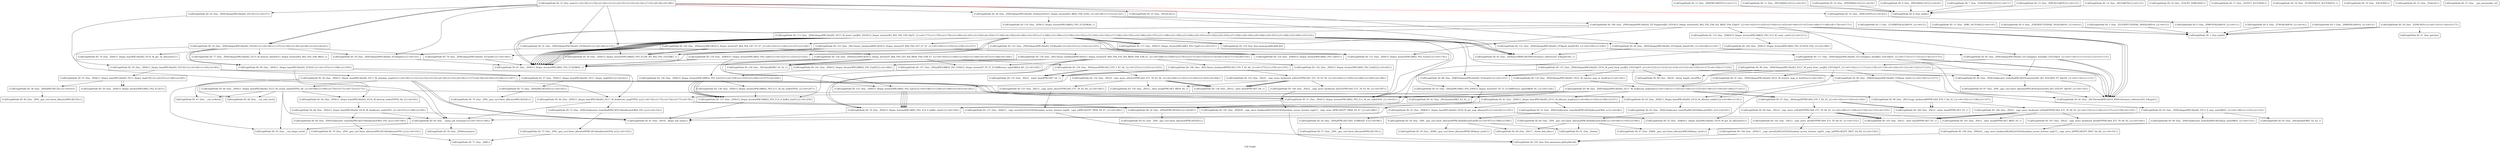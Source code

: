 digraph "Call Graph" {
	label="Call Graph";

	Node0x5586c155c210 [shape=record,shape=box,label="{CallGraphNode ID: 146 \{fun: _ZNSt15_Deque_iteratorIPK1ARS2_PS2_EC2ES4_PS4_\}|{<s0>289}}"];
	Node0x5586c155c210:s0 -> Node0x5586c15570e0[color=black];
	Node0x5586c155c120 [shape=record,shape=box,label="{CallGraphNode ID: 145 \{fun: _ZNSt20__copy_move_backwardILb1ELb1ESt26random_access_iterator_tagE13__copy_move_bIPK1AEEPT_PKS6_S9_S7_\}|{<s0>288}}"];
	Node0x5586c155c120:s0 -> Node0x5586c1558df0[color=black];
	Node0x5586c155c030 [shape=record,shape=box,label="{CallGraphNode ID: 144 \{fun: _ZSt22__copy_move_backward_aILb1EPPK1AS3_ET1_T0_S5_S4_\}|{<s0>287}}"];
	Node0x5586c155c030:s0 -> Node0x5586c155c120[color=black];
	Node0x5586c155bf40 [shape=record,shape=box,label="{CallGraphNode ID: 143 \{fun: _ZSt23__copy_move_backward_a2ILb1EPPK1AS3_ET1_T0_S5_S4_\}|{<s0>282|<s1>283|<s2>284|<s3>285|<s4>286}}"];
	Node0x5586c155bf40:s0 -> Node0x5586c155b8b0[color=black];
	Node0x5586c155bf40:s1 -> Node0x5586c155b8b0[color=black];
	Node0x5586c155bf40:s2 -> Node0x5586c155b8b0[color=black];
	Node0x5586c155bf40:s3 -> Node0x5586c155c030[color=black];
	Node0x5586c155bf40:s4 -> Node0x5586c155b6d0[color=black];
	Node0x5586c155be50 [shape=record,shape=box,label="{CallGraphNode ID: 142 \{fun: _ZNSt15_Deque_iteratorIPK1ARS2_PS2_EmIEl\}|{<s0>281}}"];
	Node0x5586c155be50:s0 -> Node0x5586c155a0b0[color=black];
	Node0x5586c155bd60 [shape=record,shape=box,label="{CallGraphNode ID: 141 \{fun: _ZNSt15_Deque_iteratorIPK1ARKS2_PS3_EmIEl\}|{<s0>280}}"];
	Node0x5586c155bd60:s0 -> Node0x5586c155b370[color=black];
	Node0x5586c155bc70 [shape=record,shape=box,label="{CallGraphNode ID: 140 \{fun: _ZSt13move_backwardIPPK1AS3_ET0_T_S5_S4_\}|{<s0>277|<s1>278|<s2>279}}"];
	Node0x5586c155bc70:s0 -> Node0x5586c155b5e0[color=black];
	Node0x5586c155bc70:s1 -> Node0x5586c155b5e0[color=black];
	Node0x5586c155bc70:s2 -> Node0x5586c155bf40[color=black];
	Node0x5586c155bb80 [shape=record,shape=box,label="{CallGraphNode ID: 139 \{fun: _ZSt13move_backwardIPK1AESt15_Deque_iteratorIT_RS4_PS4_ES3_IS4_RKS4_PS8_ESB_S7_\}|{<s0>268|<s1>269|<s2>270|<s3>271|<s4>272|<s5>273|<s6>274|<s7>275|<s8>276}}"];
	Node0x5586c155bb80:s0 -> Node0x5586c155a290[color=black];
	Node0x5586c155bb80:s1 -> Node0x5586c15570e0[color=black];
	Node0x5586c155bb80:s2 -> Node0x5586c15570e0[color=black];
	Node0x5586c155bb80:s3 -> Node0x5586c15526a0[color=black];
	Node0x5586c155bb80:s4 -> Node0x5586c15526a0[color=black];
	Node0x5586c155bb80:s5 -> Node0x5586c155bc70[color=black];
	Node0x5586c155bb80:s6 -> Node0x5586c155bd60[color=black];
	Node0x5586c155bb80:s7 -> Node0x5586c155be50[color=black];
	Node0x5586c155bb80:s8 -> Node0x5586c1557770[color=black];
	Node0x5586c155ba90 [shape=record,shape=box,label="{CallGraphNode ID: 138 \{fun: _ZNSt15_Deque_iteratorIPK1ARKS2_PS3_E11_M_set_nodeEPPS2_\}|{<s0>267}}"];
	Node0x5586c155ba90:s0 -> Node0x5586c155b400[color=black];
	Node0x5586c155b9a0 [shape=record,shape=box,label="{CallGraphNode ID: 137 \{fun: _ZNSt11__copy_moveILb1ELb1ESt26random_access_iterator_tagE8__copy_mIPK1AEEPT_PKS6_S9_S7_\}|{<s0>266}}"];
	Node0x5586c155b9a0:s0 -> Node0x5586c1558df0[color=black];
	Node0x5586c155b8b0 [shape=record,shape=box,label="{CallGraphNode ID: 136 \{fun: _ZSt12__niter_baseIPPK1AET_S4_\}}"];
	Node0x5586c155b7c0 [shape=record,shape=box,label="{CallGraphNode ID: 135 \{fun: _ZSt13__copy_move_aILb1EPPK1AS3_ET1_T0_S5_S4_\}|{<s0>265}}"];
	Node0x5586c155b7c0:s0 -> Node0x5586c155b9a0[color=black];
	Node0x5586c155b6d0 [shape=record,shape=box,label="{CallGraphNode ID: 134 \{fun: _ZSt12__niter_wrapIPPK1AET_RKS4_S4_\}}"];
	Node0x5586c155b5e0 [shape=record,shape=box,label="{CallGraphNode ID: 133 \{fun: _ZSt12__miter_baseIPPK1AET_S4_\}}"];
	Node0x5586c155b4f0 [shape=record,shape=box,label="{CallGraphNode ID: 132 \{fun: _ZSt14__copy_move_a2ILb1EPPK1AS3_ET1_T0_S5_S4_\}|{<s0>260|<s1>261|<s2>262|<s3>263|<s4>264}}"];
	Node0x5586c155b4f0:s0 -> Node0x5586c155b8b0[color=black];
	Node0x5586c155b4f0:s1 -> Node0x5586c155b8b0[color=black];
	Node0x5586c155b4f0:s2 -> Node0x5586c155b8b0[color=black];
	Node0x5586c155b4f0:s3 -> Node0x5586c155b7c0[color=black];
	Node0x5586c155b4f0:s4 -> Node0x5586c155b6d0[color=black];
	Node0x5586c155b400 [shape=record,shape=box,label="{CallGraphNode ID: 131 \{fun: _ZNSt15_Deque_iteratorIPK1ARKS2_PS3_E14_S_buffer_sizeEv\}|{<s0>259}}"];
	Node0x5586c155b400:s0 -> Node0x5586c15551f0[color=black];
	Node0x5586c155b370 [shape=record,shape=box,label="{CallGraphNode ID: 130 \{fun: _ZNSt15_Deque_iteratorIPK1ARKS2_PS3_EpLEl\}|{<s0>254|<s1>255|<s2>256|<s3>257|<s4>258}}"];
	Node0x5586c155b370:s0 -> Node0x5586c155b400[color=black];
	Node0x5586c155b370:s1 -> Node0x5586c155b400[color=black];
	Node0x5586c155b370:s2 -> Node0x5586c155b400[color=black];
	Node0x5586c155b370:s3 -> Node0x5586c155ba90[color=black];
	Node0x5586c155b370:s4 -> Node0x5586c155b400[color=black];
	Node0x5586c1552530 [shape=record,shape=box,label="{CallGraphNode ID: 129 \{fun: _ZSt4moveIPPK1AS3_ET0_T_S5_S4_\}|{<s0>251|<s1>252|<s2>253}}"];
	Node0x5586c1552530:s0 -> Node0x5586c155b5e0[color=black];
	Node0x5586c1552530:s1 -> Node0x5586c155b5e0[color=black];
	Node0x5586c1552530:s2 -> Node0x5586c155b4f0[color=black];
	Node0x5586c15526a0 [shape=record,shape=box,label="{CallGraphNode ID: 128 \{fun: _ZSt3minIlERKT_S2_S2_\}}"];
	Node0x5586c155a290 [shape=record,shape=box,label="{CallGraphNode ID: 127 \{fun: _ZStmiIPK1ARKS2_PS3_ENSt15_Deque_iteratorIT_T0_T1_E15difference_typeERKSA_SD_\}|{<s0>250}}"];
	Node0x5586c155a290:s0 -> Node0x5586c155b400[color=black];
	Node0x5586c15561e0 [shape=record,shape=box,label="{CallGraphNode ID: 58 \{fun: _ZN9__gnu_cxx13new_allocatorIPPK1AE8allocateEmPKv\}|{<s0>87|<s1>88|<s2>89}}"];
	Node0x5586c15561e0:s0 -> Node0x5586c15562d0[color=black];
	Node0x5586c15561e0:s1 -> Node0x5586c15563c0[color=black];
	Node0x5586c15561e0:s2 -> Node0x5586c15564b0[color=black];
	Node0x5586c15560f0 [shape=record,shape=box,label="{CallGraphNode ID: 57 \{fun: _ZN9__gnu_cxx13new_allocatorIPPK1AEC2Ev\}}"];
	Node0x5586c1556000 [shape=record,shape=box,label="{CallGraphNode ID: 56 \{fun: _ZNSaIPPK1AEC2IS1_EERKSaIT_E\}|{<s0>86}}"];
	Node0x5586c1556000:s0 -> Node0x5586c15560f0[color=black];
	Node0x5586c1555f10 [shape=record,shape=box,label="{CallGraphNode ID: 55 \{fun: _ZNKSt11_Deque_baseIPK1ASaIS2_EE19_M_get_Tp_allocatorEv\}}"];
	Node0x5586c1555e20 [shape=record,shape=box,label="{CallGraphNode ID: 54 \{fun: _ZNSaIPPK1AED2Ev\}|{<s0>85}}"];
	Node0x5586c1555e20:s0 -> Node0x5586c15565a0[color=black];
	Node0x5586c1555d30 [shape=record,shape=box,label="{CallGraphNode ID: 53 \{fun: _ZNSt16allocator_traitsISaIPPK1AEE8allocateERS4_m\}|{<s0>84}}"];
	Node0x5586c1555d30:s0 -> Node0x5586c15561e0[color=black];
	Node0x5586c1555c40 [shape=record,shape=box,label="{CallGraphNode ID: 52 \{fun: _ZNKSt11_Deque_baseIPK1ASaIS2_EE20_M_get_map_allocatorEv\}|{<s0>82|<s1>83}}"];
	Node0x5586c1555c40:s0 -> Node0x5586c1555f10[color=black];
	Node0x5586c1555c40:s1 -> Node0x5586c1556000[color=black];
	Node0x5586c1555b50 [shape=record,shape=box,label="{CallGraphNode ID: 51 \{fun: _ZNSt15_Deque_iteratorIPK1ARS2_PS2_E11_M_set_nodeEPS4_\}|{<s0>81}}"];
	Node0x5586c1555b50:s0 -> Node0x5586c15570e0[color=black];
	Node0x5586c1555a60 [shape=record,shape=Mrecord,label="{CallGraphNode ID: 50 \{fun: _ZSt9terminatev\}}"];
	Node0x5586c1555970 [shape=record,shape=box,label="{CallGraphNode ID: 49 \{fun: __clang_call_terminate\}|{<s0>79|<s1>80}}"];
	Node0x5586c1555970:s0 -> Node0x5586c15555b0[color=black];
	Node0x5586c1555970:s1 -> Node0x5586c1555a60[color=black];
	Node0x5586c1555880 [shape=record,shape=Mrecord,label="{CallGraphNode ID: 48 \{fun: __cxa_end_catch\}}"];
	Node0x5586c1555790 [shape=record,shape=Mrecord,label="{CallGraphNode ID: 47 \{fun: __cxa_rethrow\}}"];
	Node0x5586c15556a0 [shape=record,shape=box,label="{CallGraphNode ID: 46 \{fun: _ZNSt11_Deque_baseIPK1ASaIS2_EE17_M_deallocate_mapEPPS2_m\}|{<s0>74|<s1>75|<s2>76|<s3>77|<s4>78}}"];
	Node0x5586c15556a0:s0 -> Node0x5586c1555c40[color=black];
	Node0x5586c15556a0:s1 -> Node0x5586c1556f00[color=black];
	Node0x5586c15556a0:s2 -> Node0x5586c1555e20[color=black];
	Node0x5586c15556a0:s3 -> Node0x5586c1555e20[color=black];
	Node0x5586c15556a0:s4 -> Node0x5586c1555970[color=black];
	Node0x5586c15555b0 [shape=record,shape=Mrecord,label="{CallGraphNode ID: 45 \{fun: __cxa_begin_catch\}}"];
	Node0x5586c15554c0 [shape=record,shape=box,label="{CallGraphNode ID: 44 \{fun: _ZNSt11_Deque_baseIPK1ASaIS2_EE15_M_create_nodesEPPS2_S6_\}|{<s0>68|<s1>69|<s2>70|<s3>71|<s4>72|<s5>73}}"];
	Node0x5586c15554c0:s0 -> Node0x5586c1556690[color=black];
	Node0x5586c15554c0:s1 -> Node0x5586c15555b0[color=black];
	Node0x5586c15554c0:s2 -> Node0x5586c1556780[color=black];
	Node0x5586c15554c0:s3 -> Node0x5586c1555790[color=black];
	Node0x5586c15554c0:s4 -> Node0x5586c1555880[color=black];
	Node0x5586c15554c0:s5 -> Node0x5586c1555970[color=black];
	Node0x5586c15553d0 [shape=record,shape=box,label="{CallGraphNode ID: 43 \{fun: _ZNSt11_Deque_baseIPK1ASaIS2_EE15_M_allocate_mapEm\}|{<s0>64|<s1>65|<s2>66|<s3>67}}"];
	Node0x5586c15553d0:s0 -> Node0x5586c1555c40[color=black];
	Node0x5586c15553d0:s1 -> Node0x5586c1555d30[color=black];
	Node0x5586c15553d0:s2 -> Node0x5586c1555e20[color=black];
	Node0x5586c15553d0:s3 -> Node0x5586c1555e20[color=black];
	Node0x5586c15552e0 [shape=record,shape=box,label="{CallGraphNode ID: 42 \{fun: _ZSt3maxImERKT_S2_S2_\}}"];
	Node0x5586c15551f0 [shape=record,shape=box,label="{CallGraphNode ID: 41 \{fun: _ZSt16__deque_buf_sizem\}}"];
	Node0x5586c1555100 [shape=record,shape=box,label="{CallGraphNode ID: 40 \{fun: _ZN9__gnu_cxx13new_allocatorIPK1AEC2Ev\}}"];
	Node0x5586c1555010 [shape=record,shape=box,label="{CallGraphNode ID: 39 \{fun: _ZNSt15_Deque_iteratorIPK1ARS2_PS2_EC2Ev\}}"];
	Node0x5586c1554f20 [shape=record,shape=box,label="{CallGraphNode ID: 38 \{fun: _ZNSaIPK1AEC2Ev\}|{<s0>63}}"];
	Node0x5586c1554f20:s0 -> Node0x5586c1555100[color=black];
	Node0x5586c1554e30 [shape=record,shape=box,label="{CallGraphNode ID: 37 \{fun: _ZNSt11_Deque_baseIPK1ASaIS2_EE11_Deque_implD2Ev\}|{<s0>62}}"];
	Node0x5586c1554e30:s0 -> Node0x5586c15571d0[color=black];
	Node0x5586c1554d40 [shape=record,shape=box,label="{CallGraphNode ID: 36 \{fun: _ZNSt11_Deque_baseIPK1ASaIS2_EE17_M_initialize_mapEm\}|{<s0>50|<s1>51|<s2>52|<s3>53|<s4>54|<s5>55|<s6>56|<s7>57|<s8>58|<s9>59|<s10>60|<s11>61}}"];
	Node0x5586c1554d40:s0 -> Node0x5586c15551f0[color=black];
	Node0x5586c1554d40:s1 -> Node0x5586c15552e0[color=black];
	Node0x5586c1554d40:s2 -> Node0x5586c15553d0[color=black];
	Node0x5586c1554d40:s3 -> Node0x5586c15554c0[color=black];
	Node0x5586c1554d40:s4 -> Node0x5586c15555b0[color=black];
	Node0x5586c1554d40:s5 -> Node0x5586c15556a0[color=black];
	Node0x5586c1554d40:s6 -> Node0x5586c1555790[color=black];
	Node0x5586c1554d40:s7 -> Node0x5586c1555880[color=black];
	Node0x5586c1554d40:s8 -> Node0x5586c1555b50[color=black];
	Node0x5586c1554d40:s9 -> Node0x5586c1555b50[color=black];
	Node0x5586c1554d40:s10 -> Node0x5586c15551f0[color=black];
	Node0x5586c1554d40:s11 -> Node0x5586c1555970[color=black];
	Node0x5586c1554c50 [shape=record,shape=box,label="{CallGraphNode ID: 35 \{fun: _ZNSt11_Deque_baseIPK1ASaIS2_EE11_Deque_implC2Ev\}|{<s0>47|<s1>48|<s2>49}}"];
	Node0x5586c1554c50:s0 -> Node0x5586c1554f20[color=black];
	Node0x5586c1554c50:s1 -> Node0x5586c1555010[color=black];
	Node0x5586c1554c50:s2 -> Node0x5586c1555010[color=black];
	Node0x5586c1554b60 [shape=record,shape=box,label="{CallGraphNode ID: 34 \{fun: _ZNSt11_Deque_baseIPK1ASaIS2_EEC2Ev\}|{<s0>44|<s1>45|<s2>46}}"];
	Node0x5586c1554b60:s0 -> Node0x5586c1554c50[color=black];
	Node0x5586c1554b60:s1 -> Node0x5586c1554d40[color=black];
	Node0x5586c1554b60:s2 -> Node0x5586c1554e30[color=black];
	Node0x5586c1554a70 [shape=record,shape=box,label="{CallGraphNode ID: 33 \{fun: _ZNK1A1fEPi\}|{<s0>43}}"];
	Node0x5586c1554a70:s0 -> Node0x5586c142b290[color=black];
	Node0x5586c1554980 [shape=record,shape=box,label="{CallGraphNode ID: 32 \{fun: _ZNSt5dequeIPK1ASaIS2_EED2Ev\}|{<s0>36|<s1>37|<s2>38|<s3>39|<s4>40|<s5>41|<s6>42}}"];
	Node0x5586c1554980:s0 -> Node0x5586c15546b0[color=black];
	Node0x5586c1554980:s1 -> Node0x5586c15574a0[color=black];
	Node0x5586c1554980:s2 -> Node0x5586c1557590[color=black];
	Node0x5586c1554980:s3 -> Node0x5586c15573b0[color=black];
	Node0x5586c1554980:s4 -> Node0x5586c1557680[color=black];
	Node0x5586c1554980:s5 -> Node0x5586c1557680[color=black];
	Node0x5586c1554980:s6 -> Node0x5586c1555970[color=black];
	Node0x5586c1554890 [shape=record,shape=box,label="{CallGraphNode ID: 31 \{fun: _ZNSt5dequeIPK1ASaIS2_EE5frontEv\}|{<s0>34|<s1>35}}"];
	Node0x5586c1554890:s0 -> Node0x5586c15546b0[color=black];
	Node0x5586c1554890:s1 -> Node0x5586c1559fc0[color=black];
	Node0x5586c15547a0 [shape=record,shape=box,label="{CallGraphNode ID: 30 \{fun: _ZNSt15_Deque_iteratorIPK1ARKS2_PS3_EC2IS_IS2_RS2_PS2_EvEERKT_\}}"];
	Node0x5586c15546b0 [shape=record,shape=box,label="{CallGraphNode ID: 29 \{fun: _ZNSt5dequeIPK1ASaIS2_EE5beginEv\}|{<s0>33}}"];
	Node0x5586c15546b0:s0 -> Node0x5586c1557770[color=black];
	Node0x5586c15536c0 [shape=record,shape=box,label="{CallGraphNode ID: 12 \{fun: _Z9NFRLEAKFPi\}|{<s0>11}}"];
	Node0x5586c15536c0:s0 -> Node0x5586c1553300[color=black];
	Node0x5586c15535d0 [shape=record,shape=box,label="{CallGraphNode ID: 11 \{fun: _Z9CLKMALLOCi\}|{<s0>10}}"];
	Node0x5586c15535d0:s0 -> Node0x5586c1553300[color=black];
	Node0x5586c15534e0 [shape=record,shape=box,label="{CallGraphNode ID: 10 \{fun: _Z9NFRMALLOCi\}|{<s0>9}}"];
	Node0x5586c15534e0:s0 -> Node0x5586c1553300[color=black];
	Node0x5586c15533f0 [shape=record,shape=box,label="{CallGraphNode ID: 9 \{fun: _Z9PLKMALLOCi\}|{<s0>8}}"];
	Node0x5586c15533f0:s0 -> Node0x5586c1553300[color=black];
	Node0x5586c1553300 [shape=record,shape=Mrecord,label="{CallGraphNode ID: 8 \{fun: malloc\}}"];
	Node0x5586c1553210 [shape=record,shape=box,label="{CallGraphNode ID: 7 \{fun: _Z10SAFEMALLOCi\}|{<s0>7}}"];
	Node0x5586c1553210:s0 -> Node0x5586c1553300[color=black];
	Node0x5586c1553120 [shape=record,shape=box,label="{CallGraphNode ID: 6 \{fun: _Z20EXPECTEDFAIL_NOALIASPvS_\}|{<s0>6}}"];
	Node0x5586c1553120:s0 -> Node0x5586c121a3a0[color=black];
	Node0x5586c1553030 [shape=record,shape=box,label="{CallGraphNode ID: 5 \{fun: _Z21EXPECTEDFAIL_MAYALIASPvS_\}|{<s0>5}}"];
	Node0x5586c1553030:s0 -> Node0x5586c121a3a0[color=black];
	Node0x5586c1552f40 [shape=record,shape=box,label="{CallGraphNode ID: 4 \{fun: _Z7NOALIASPvS_\}|{<s0>4}}"];
	Node0x5586c1552f40:s0 -> Node0x5586c121a3a0[color=black];
	Node0x5586c142b360 [shape=record,shape=box,label="{CallGraphNode ID: 3 \{fun: _Z8MAYALIASPvS_\}|{<s0>3}}"];
	Node0x5586c142b360:s0 -> Node0x5586c121a3a0[color=black];
	Node0x5586c142dce0 [shape=record,shape=box,label="{CallGraphNode ID: 2 \{fun: _Z12PARTIALALIASPvS_\}|{<s0>2}}"];
	Node0x5586c142dce0:s0 -> Node0x5586c121a3a0[color=black];
	Node0x5586c121a3a0 [shape=record,shape=Mrecord,label="{CallGraphNode ID: 1 \{fun: printf\}}"];
	Node0x5586c142b290 [shape=record,shape=box,label="{CallGraphNode ID: 0 \{fun: _Z9MUSTALIASPvS_\}|{<s0>1}}"];
	Node0x5586c142b290:s0 -> Node0x5586c121a3a0[color=black];
	Node0x5586c15537b0 [shape=record,shape=box,label="{CallGraphNode ID: 13 \{fun: _Z9PLKLEAKFPi\}|{<s0>12}}"];
	Node0x5586c15537b0:s0 -> Node0x5586c1553300[color=black];
	Node0x5586c15538a0 [shape=record,shape=box,label="{CallGraphNode ID: 14 \{fun: _Z6LEAKFNi\}|{<s0>13}}"];
	Node0x5586c15538a0:s0 -> Node0x5586c1553300[color=black];
	Node0x5586c1553990 [shape=record,shape=box,label="{CallGraphNode ID: 15 \{fun: _Z9RC_ACCESSii\}|{<s0>14}}"];
	Node0x5586c1553990:s0 -> Node0x5586c121a3a0[color=black];
	Node0x5586c1553a80 [shape=record,shape=box,label="{CallGraphNode ID: 16 \{fun: _Z10CXT_THREADiPc\}}"];
	Node0x5586c1553b70 [shape=record,shape=box,label="{CallGraphNode ID: 17 \{fun: _Z10TCT_ACCESSiPc\}}"];
	Node0x5586c1553c60 [shape=record,shape=box,label="{CallGraphNode ID: 18 \{fun: _Z15INTERLEV_ACCESSiPcS_\}}"];
	Node0x5586c1553d50 [shape=record,shape=box,label="{CallGraphNode ID: 19 \{fun: _Z4LOCKPc\}}"];
	Node0x5586c1553e40 [shape=record,shape=box,label="{CallGraphNode ID: 20 \{fun: _Z5PAUSEPc\}|{<s0>15|<s1>16|<s2>17}}"];
	Node0x5586c1553e40:s0 -> Node0x5586c121a3a0[color=black];
	Node0x5586c1553e40:s1 -> Node0x5586c121a3a0[color=black];
	Node0x5586c1553e40:s2 -> Node0x5586c1553f30[color=black];
	Node0x5586c1553f30 [shape=record,shape=Mrecord,label="{CallGraphNode ID: 21 \{fun: getchar\}}"];
	Node0x5586c1554020 [shape=record,shape=box,label="{CallGraphNode ID: 22 \{fun: _Z5derefv\}}"];
	Node0x5586c1554110 [shape=record,shape=box,label="{CallGraphNode ID: 23 \{fun: main\}|{<s0>18|<s1>19|<s2>20|<s3>21|<s4>22|<s5>23|<s6>24|<s7>25|<s8>26|<s9>290}}"];
	Node0x5586c1554110:s0 -> Node0x5586c1554200[color=black];
	Node0x5586c1554110:s1 -> Node0x5586c15542f0[color=black];
	Node0x5586c1554110:s2 -> Node0x5586c15543e0[color=black];
	Node0x5586c1554110:s3 -> Node0x5586c15546b0[color=black];
	Node0x5586c1554110:s4 -> Node0x5586c15547a0[color=black];
	Node0x5586c1554110:s5 -> Node0x5586c15545c0[color=black];
	Node0x5586c1554110:s6 -> Node0x5586c1554890[color=black];
	Node0x5586c1554110:s7 -> Node0x5586c1554980[color=black];
	Node0x5586c1554110:s8 -> Node0x5586c1554980[color=black];
	Node0x5586c1554110:s9 -> Node0x5586c1554a70[color=red];
	Node0x5586c1554200 [shape=record,shape=box,label="{CallGraphNode ID: 24 \{fun: _ZNSt5dequeIPK1ASaIS2_EEC2Ev\}|{<s0>27}}"];
	Node0x5586c1554200:s0 -> Node0x5586c1554b60[color=black];
	Node0x5586c15542f0 [shape=record,shape=box,label="{CallGraphNode ID: 25 \{fun: _ZN1AC2Ev\}}"];
	Node0x5586c15543e0 [shape=record,shape=box,label="{CallGraphNode ID: 26 \{fun: _ZNSt5dequeIPK1ASaIS2_EE10push_frontEOS2_\}|{<s0>28|<s1>29}}"];
	Node0x5586c15543e0:s0 -> Node0x5586c1557950[color=black];
	Node0x5586c15543e0:s1 -> Node0x5586c1557860[color=black];
	Node0x5586c15544d0 [shape=record,shape=Mrecord,label="{CallGraphNode ID: 27 \{fun: __gxx_personality_v0\}}"];
	Node0x5586c15545c0 [shape=record,shape=box,label="{CallGraphNode ID: 28 \{fun: _ZNSt5dequeIPK1ASaIS2_EE6insertESt15_Deque_iteratorIS2_RKS2_PS6_EOS2_\}|{<s0>30|<s1>31|<s2>32}}"];
	Node0x5586c15545c0:s0 -> Node0x5586c15592a0[color=black];
	Node0x5586c15545c0:s1 -> Node0x5586c1557950[color=black];
	Node0x5586c15545c0:s2 -> Node0x5586c15591b0[color=black];
	Node0x5586c15562d0 [shape=record,shape=box,label="{CallGraphNode ID: 59 \{fun: _ZNK9__gnu_cxx13new_allocatorIPPK1AE8max_sizeEv\}}"];
	Node0x5586c15563c0 [shape=record,shape=Mrecord,label="{CallGraphNode ID: 60 \{fun: _ZSt17__throw_bad_allocv\}}"];
	Node0x5586c15564b0 [shape=record,shape=Mrecord,label="{CallGraphNode ID: 61 \{fun: _Znwm\}}"];
	Node0x5586c15565a0 [shape=record,shape=box,label="{CallGraphNode ID: 62 \{fun: _ZN9__gnu_cxx13new_allocatorIPPK1AED2Ev\}}"];
	Node0x5586c1556690 [shape=record,shape=box,label="{CallGraphNode ID: 63 \{fun: _ZNSt11_Deque_baseIPK1ASaIS2_EE16_M_allocate_nodeEv\}|{<s0>90|<s1>91}}"];
	Node0x5586c1556690:s0 -> Node0x5586c15551f0[color=black];
	Node0x5586c1556690:s1 -> Node0x5586c1556870[color=black];
	Node0x5586c1556780 [shape=record,shape=box,label="{CallGraphNode ID: 64 \{fun: _ZNSt11_Deque_baseIPK1ASaIS2_EE16_M_destroy_nodesEPPS2_S6_\}|{<s0>92}}"];
	Node0x5586c1556780:s0 -> Node0x5586c1556b40[color=black];
	Node0x5586c1556870 [shape=record,shape=box,label="{CallGraphNode ID: 65 \{fun: _ZNSt16allocator_traitsISaIPK1AEE8allocateERS3_m\}|{<s0>93}}"];
	Node0x5586c1556870:s0 -> Node0x5586c1556960[color=black];
	Node0x5586c1556960 [shape=record,shape=box,label="{CallGraphNode ID: 66 \{fun: _ZN9__gnu_cxx13new_allocatorIPK1AE8allocateEmPKv\}|{<s0>94|<s1>95|<s2>96}}"];
	Node0x5586c1556960:s0 -> Node0x5586c1556a50[color=black];
	Node0x5586c1556960:s1 -> Node0x5586c15563c0[color=black];
	Node0x5586c1556960:s2 -> Node0x5586c15564b0[color=black];
	Node0x5586c1556a50 [shape=record,shape=box,label="{CallGraphNode ID: 67 \{fun: _ZNK9__gnu_cxx13new_allocatorIPK1AE8max_sizeEv\}}"];
	Node0x5586c1556b40 [shape=record,shape=box,label="{CallGraphNode ID: 68 \{fun: _ZNSt11_Deque_baseIPK1ASaIS2_EE18_M_deallocate_nodeEPS2_\}|{<s0>97|<s1>98|<s2>99}}"];
	Node0x5586c1556b40:s0 -> Node0x5586c15551f0[color=black];
	Node0x5586c1556b40:s1 -> Node0x5586c1556c30[color=black];
	Node0x5586c1556b40:s2 -> Node0x5586c1555970[color=black];
	Node0x5586c1556c30 [shape=record,shape=box,label="{CallGraphNode ID: 69 \{fun: _ZNSt16allocator_traitsISaIPK1AEE10deallocateERS3_PS2_m\}|{<s0>100}}"];
	Node0x5586c1556c30:s0 -> Node0x5586c1556d20[color=black];
	Node0x5586c1556d20 [shape=record,shape=box,label="{CallGraphNode ID: 70 \{fun: _ZN9__gnu_cxx13new_allocatorIPK1AE10deallocateEPS3_m\}|{<s0>101}}"];
	Node0x5586c1556d20:s0 -> Node0x5586c1556e10[color=black];
	Node0x5586c1556e10 [shape=record,shape=Mrecord,label="{CallGraphNode ID: 71 \{fun: _ZdlPv\}}"];
	Node0x5586c1556f00 [shape=record,shape=box,label="{CallGraphNode ID: 72 \{fun: _ZNSt16allocator_traitsISaIPPK1AEE10deallocateERS4_PS3_m\}|{<s0>102}}"];
	Node0x5586c1556f00:s0 -> Node0x5586c1556ff0[color=black];
	Node0x5586c1556ff0 [shape=record,shape=box,label="{CallGraphNode ID: 73 \{fun: _ZN9__gnu_cxx13new_allocatorIPPK1AE10deallocateEPS4_m\}|{<s0>103}}"];
	Node0x5586c1556ff0:s0 -> Node0x5586c1556e10[color=black];
	Node0x5586c15570e0 [shape=record,shape=box,label="{CallGraphNode ID: 74 \{fun: _ZNSt15_Deque_iteratorIPK1ARS2_PS2_E14_S_buffer_sizeEv\}|{<s0>104}}"];
	Node0x5586c15570e0:s0 -> Node0x5586c15551f0[color=black];
	Node0x5586c15571d0 [shape=record,shape=box,label="{CallGraphNode ID: 75 \{fun: _ZNSaIPK1AED2Ev\}|{<s0>105}}"];
	Node0x5586c15571d0:s0 -> Node0x5586c15572c0[color=black];
	Node0x5586c15572c0 [shape=record,shape=box,label="{CallGraphNode ID: 76 \{fun: _ZN9__gnu_cxx13new_allocatorIPK1AED2Ev\}}"];
	Node0x5586c15573b0 [shape=record,shape=box,label="{CallGraphNode ID: 77 \{fun: _ZNSt5dequeIPK1ASaIS2_EE15_M_destroy_dataESt15_Deque_iteratorIS2_RS2_PS2_ES8_RKS3_\}}"];
	Node0x5586c15574a0 [shape=record,shape=box,label="{CallGraphNode ID: 78 \{fun: _ZNSt5dequeIPK1ASaIS2_EE3endEv\}|{<s0>106}}"];
	Node0x5586c15574a0:s0 -> Node0x5586c1557770[color=black];
	Node0x5586c1557590 [shape=record,shape=box,label="{CallGraphNode ID: 79 \{fun: _ZNSt11_Deque_baseIPK1ASaIS2_EE19_M_get_Tp_allocatorEv\}}"];
	Node0x5586c1557680 [shape=record,shape=box,label="{CallGraphNode ID: 80 \{fun: _ZNSt11_Deque_baseIPK1ASaIS2_EED2Ev\}|{<s0>107|<s1>108|<s2>109}}"];
	Node0x5586c1557680:s0 -> Node0x5586c1556780[color=black];
	Node0x5586c1557680:s1 -> Node0x5586c15556a0[color=black];
	Node0x5586c1557680:s2 -> Node0x5586c1554e30[color=black];
	Node0x5586c1557770 [shape=record,shape=box,label="{CallGraphNode ID: 81 \{fun: _ZNSt15_Deque_iteratorIPK1ARS2_PS2_EC2ERKS5_\}}"];
	Node0x5586c1557860 [shape=record,shape=box,label="{CallGraphNode ID: 82 \{fun: _ZNSt5dequeIPK1ASaIS2_EE13emplace_frontIJS2_EEEvDpOT_\}|{<s0>110|<s1>111|<s2>112|<s3>113}}"];
	Node0x5586c1557860:s0 -> Node0x5586c1557b30[color=black];
	Node0x5586c1557860:s1 -> Node0x5586c1557a40[color=black];
	Node0x5586c1557860:s2 -> Node0x5586c1557b30[color=black];
	Node0x5586c1557860:s3 -> Node0x5586c1557c20[color=black];
	Node0x5586c1557950 [shape=record,shape=box,label="{CallGraphNode ID: 83 \{fun: _ZSt4moveIRPK1AEONSt16remove_referenceIT_E4typeEOS5_\}}"];
	Node0x5586c1557a40 [shape=record,shape=box,label="{CallGraphNode ID: 84 \{fun: _ZNSt16allocator_traitsISaIPK1AEE9constructIS2_JS2_EEEvRS3_PT_DpOT0_\}|{<s0>114|<s1>115}}"];
	Node0x5586c1557a40:s0 -> Node0x5586c1557b30[color=black];
	Node0x5586c1557a40:s1 -> Node0x5586c1557d10[color=black];
	Node0x5586c1557b30 [shape=record,shape=box,label="{CallGraphNode ID: 85 \{fun: _ZSt7forwardIPK1AEOT_RNSt16remove_referenceIS3_E4typeE\}}"];
	Node0x5586c1557c20 [shape=record,shape=box,label="{CallGraphNode ID: 86 \{fun: _ZNSt5dequeIPK1ASaIS2_EE17_M_push_front_auxIJS2_EEEvDpOT_\}|{<s0>116|<s1>117|<s2>118|<s3>119|<s4>120|<s5>121|<s6>122|<s7>123}}"];
	Node0x5586c1557c20:s0 -> Node0x5586c1557e00[color=black];
	Node0x5586c1557c20:s1 -> Node0x5586c1557ef0[color=black];
	Node0x5586c1557c20:s2 -> Node0x5586c1557fe0[color=black];
	Node0x5586c1557c20:s3 -> Node0x5586c15580d0[color=black];
	Node0x5586c1557c20:s4 -> Node0x5586c1556690[color=black];
	Node0x5586c1557c20:s5 -> Node0x5586c1555b50[color=black];
	Node0x5586c1557c20:s6 -> Node0x5586c1557b30[color=black];
	Node0x5586c1557c20:s7 -> Node0x5586c1557a40[color=black];
	Node0x5586c1557d10 [shape=record,shape=box,label="{CallGraphNode ID: 87 \{fun: _ZN9__gnu_cxx13new_allocatorIPK1AE9constructIS3_JS3_EEEvPT_DpOT0_\}|{<s0>124}}"];
	Node0x5586c1557d10:s0 -> Node0x5586c1557b30[color=black];
	Node0x5586c1557e00 [shape=record,shape=box,label="{CallGraphNode ID: 88 \{fun: _ZNKSt5dequeIPK1ASaIS2_EE4sizeEv\}|{<s0>125}}"];
	Node0x5586c1557e00:s0 -> Node0x5586c15581c0[color=black];
	Node0x5586c1557ef0 [shape=record,shape=box,label="{CallGraphNode ID: 89 \{fun: _ZNKSt5dequeIPK1ASaIS2_EE8max_sizeEv\}|{<s0>126|<s1>127}}"];
	Node0x5586c1557ef0:s0 -> Node0x5586c1555f10[color=black];
	Node0x5586c1557ef0:s1 -> Node0x5586c15582b0[color=black];
	Node0x5586c1557fe0 [shape=record,shape=Mrecord,label="{CallGraphNode ID: 90 \{fun: _ZSt20__throw_length_errorPKc\}}"];
	Node0x5586c15580d0 [shape=record,shape=box,label="{CallGraphNode ID: 91 \{fun: _ZNSt5dequeIPK1ASaIS2_EE23_M_reserve_map_at_frontEm\}|{<s0>128}}"];
	Node0x5586c15580d0:s0 -> Node0x5586c1558580[color=black];
	Node0x5586c15581c0 [shape=record,shape=box,label="{CallGraphNode ID: 92 \{fun: _ZStmiIPK1ARS2_PS2_ENSt15_Deque_iteratorIT_T0_T1_E15difference_typeERKS9_SC_\}|{<s0>129}}"];
	Node0x5586c15581c0:s0 -> Node0x5586c15570e0[color=black];
	Node0x5586c15582b0 [shape=record,shape=box,label="{CallGraphNode ID: 93 \{fun: _ZNSt5dequeIPK1ASaIS2_EE11_S_max_sizeERKS3_\}|{<s0>130|<s1>131|<s2>132}}"];
	Node0x5586c15582b0:s0 -> Node0x5586c15583a0[color=black];
	Node0x5586c15582b0:s1 -> Node0x5586c1558490[color=black];
	Node0x5586c15582b0:s2 -> Node0x5586c1555970[color=black];
	Node0x5586c15583a0 [shape=record,shape=box,label="{CallGraphNode ID: 94 \{fun: _ZNSt16allocator_traitsISaIPK1AEE8max_sizeERKS3_\}|{<s0>133}}"];
	Node0x5586c15583a0:s0 -> Node0x5586c1556a50[color=black];
	Node0x5586c1558490 [shape=record,shape=box,label="{CallGraphNode ID: 95 \{fun: _ZSt3minImERKT_S2_S2_\}}"];
	Node0x5586c1558580 [shape=record,shape=box,label="{CallGraphNode ID: 96 \{fun: _ZNSt5dequeIPK1ASaIS2_EE17_M_reallocate_mapEmb\}|{<s0>134|<s1>135|<s2>136|<s3>137|<s4>138|<s5>139|<s6>140|<s7>141}}"];
	Node0x5586c1558580:s0 -> Node0x5586c1558670[color=black];
	Node0x5586c1558580:s1 -> Node0x5586c1558760[color=black];
	Node0x5586c1558580:s2 -> Node0x5586c15552e0[color=black];
	Node0x5586c1558580:s3 -> Node0x5586c15553d0[color=black];
	Node0x5586c1558580:s4 -> Node0x5586c1558670[color=black];
	Node0x5586c1558580:s5 -> Node0x5586c15556a0[color=black];
	Node0x5586c1558580:s6 -> Node0x5586c1555b50[color=black];
	Node0x5586c1558580:s7 -> Node0x5586c1555b50[color=black];
	Node0x5586c1558670 [shape=record,shape=box,label="{CallGraphNode ID: 97 \{fun: _ZSt4copyIPPPK1AS4_ET0_T_S6_S5_\}|{<s0>142|<s1>143|<s2>144}}"];
	Node0x5586c1558670:s0 -> Node0x5586c1558940[color=black];
	Node0x5586c1558670:s1 -> Node0x5586c1558940[color=black];
	Node0x5586c1558670:s2 -> Node0x5586c1558850[color=black];
	Node0x5586c1558760 [shape=record,shape=box,label="{CallGraphNode ID: 98 \{fun: _ZSt13copy_backwardIPPPK1AS4_ET0_T_S6_S5_\}|{<s0>145|<s1>146|<s2>147}}"];
	Node0x5586c1558760:s0 -> Node0x5586c1558940[color=black];
	Node0x5586c1558760:s1 -> Node0x5586c1558940[color=black];
	Node0x5586c1558760:s2 -> Node0x5586c1558ee0[color=black];
	Node0x5586c1558850 [shape=record,shape=box,label="{CallGraphNode ID: 99 \{fun: _ZSt14__copy_move_a2ILb0EPPPK1AS4_ET1_T0_S6_S5_\}|{<s0>148|<s1>149|<s2>150|<s3>151|<s4>152}}"];
	Node0x5586c1558850:s0 -> Node0x5586c1558c10[color=black];
	Node0x5586c1558850:s1 -> Node0x5586c1558c10[color=black];
	Node0x5586c1558850:s2 -> Node0x5586c1558c10[color=black];
	Node0x5586c1558850:s3 -> Node0x5586c1558b20[color=black];
	Node0x5586c1558850:s4 -> Node0x5586c1558a30[color=black];
	Node0x5586c1558940 [shape=record,shape=box,label="{CallGraphNode ID: 100 \{fun: _ZSt12__miter_baseIPPPK1AET_S5_\}}"];
	Node0x5586c1558a30 [shape=record,shape=box,label="{CallGraphNode ID: 101 \{fun: _ZSt12__niter_wrapIPPPK1AET_RKS5_S5_\}}"];
	Node0x5586c1558b20 [shape=record,shape=box,label="{CallGraphNode ID: 102 \{fun: _ZSt13__copy_move_aILb0EPPPK1AS4_ET1_T0_S6_S5_\}|{<s0>153}}"];
	Node0x5586c1558b20:s0 -> Node0x5586c1558d00[color=black];
	Node0x5586c1558c10 [shape=record,shape=box,label="{CallGraphNode ID: 103 \{fun: _ZSt12__niter_baseIPPPK1AET_S5_\}}"];
	Node0x5586c1558d00 [shape=record,shape=box,label="{CallGraphNode ID: 104 \{fun: _ZNSt11__copy_moveILb0ELb1ESt26random_access_iterator_tagE8__copy_mIPPK1AEEPT_PKS7_SA_S8_\}|{<s0>154}}"];
	Node0x5586c1558d00:s0 -> Node0x5586c1558df0[color=black];
	Node0x5586c1558df0 [shape=record,shape=Mrecord,label="{CallGraphNode ID: 105 \{fun: llvm.memmove.p0i8.p0i8.i64\}}"];
	Node0x5586c1558ee0 [shape=record,shape=box,label="{CallGraphNode ID: 106 \{fun: _ZSt23__copy_move_backward_a2ILb0EPPPK1AS4_ET1_T0_S6_S5_\}|{<s0>155|<s1>156|<s2>157|<s3>158|<s4>159}}"];
	Node0x5586c1558ee0:s0 -> Node0x5586c1558c10[color=black];
	Node0x5586c1558ee0:s1 -> Node0x5586c1558c10[color=black];
	Node0x5586c1558ee0:s2 -> Node0x5586c1558c10[color=black];
	Node0x5586c1558ee0:s3 -> Node0x5586c1558fd0[color=black];
	Node0x5586c1558ee0:s4 -> Node0x5586c1558a30[color=black];
	Node0x5586c1558fd0 [shape=record,shape=box,label="{CallGraphNode ID: 107 \{fun: _ZSt22__copy_move_backward_aILb0EPPPK1AS4_ET1_T0_S6_S5_\}|{<s0>160}}"];
	Node0x5586c1558fd0:s0 -> Node0x5586c15590c0[color=black];
	Node0x5586c15590c0 [shape=record,shape=box,label="{CallGraphNode ID: 108 \{fun: _ZNSt20__copy_move_backwardILb0ELb1ESt26random_access_iterator_tagE13__copy_move_bIPPK1AEEPT_PKS7_SA_S8_\}|{<s0>161}}"];
	Node0x5586c15590c0:s0 -> Node0x5586c1558df0[color=black];
	Node0x5586c15591b0 [shape=record,shape=box,label="{CallGraphNode ID: 109 \{fun: _ZNSt5dequeIPK1ASaIS2_EE7emplaceIJS2_EEESt15_Deque_iteratorIS2_RS2_PS2_ES6_IS2_RKS2_PSA_EDpOT_\}|{<s0>162|<s1>163|<s2>164|<s3>165|<s4>166|<s5>167|<s6>168|<s7>169|<s8>170|<s9>171}}"];
	Node0x5586c15591b0:s0 -> Node0x5586c1557b30[color=black];
	Node0x5586c15591b0:s1 -> Node0x5586c1557860[color=black];
	Node0x5586c15591b0:s2 -> Node0x5586c1557770[color=black];
	Node0x5586c15591b0:s3 -> Node0x5586c1557b30[color=black];
	Node0x5586c15591b0:s4 -> Node0x5586c1559390[color=black];
	Node0x5586c15591b0:s5 -> Node0x5586c1557770[color=black];
	Node0x5586c15591b0:s6 -> Node0x5586c1559480[color=black];
	Node0x5586c15591b0:s7 -> Node0x5586c1559660[color=black];
	Node0x5586c15591b0:s8 -> Node0x5586c1557b30[color=black];
	Node0x5586c15591b0:s9 -> Node0x5586c1559570[color=black];
	Node0x5586c15592a0 [shape=record,shape=box,label="{CallGraphNode ID: 110 \{fun: _ZNSt15_Deque_iteratorIPK1ARKS2_PS3_EC2ERKS6_\}}"];
	Node0x5586c1559390 [shape=record,shape=box,label="{CallGraphNode ID: 111 \{fun: _ZNSt5dequeIPK1ASaIS2_EE12emplace_backIJS2_EEEvDpOT_\}|{<s0>172|<s1>173|<s2>174|<s3>175}}"];
	Node0x5586c1559390:s0 -> Node0x5586c1557b30[color=black];
	Node0x5586c1559390:s1 -> Node0x5586c1557a40[color=black];
	Node0x5586c1559390:s2 -> Node0x5586c1557b30[color=black];
	Node0x5586c1559390:s3 -> Node0x5586c1559750[color=black];
	Node0x5586c1559480 [shape=record,shape=box,label="{CallGraphNode ID: 112 \{fun: _ZNSt15_Deque_iteratorIPK1ARS2_PS2_EmmEv\}|{<s0>176}}"];
	Node0x5586c1559480:s0 -> Node0x5586c1555b50[color=black];
	Node0x5586c1559570 [shape=record,shape=box,label="{CallGraphNode ID: 113 \{fun: _ZNSt5dequeIPK1ASaIS2_EE13_M_insert_auxIJS2_EEESt15_Deque_iteratorIS2_RS2_PS2_ES9_DpOT_\}|{<s0>177|<s1>178|<s2>179|<s3>180|<s4>181|<s5>182|<s6>183|<s7>184|<s8>185|<s9>186|<s10>187|<s11>188|<s12>189|<s13>190|<s14>191|<s15>192|<s16>193|<s17>194|<s18>195|<s19>196|<s20>197|<s21>198|<s22>199|<s23>200|<s24>201|<s25>202|<s26>203|<s27>204|<s28>205|<s29>206|<s30>207|<s31>208|<s32>209|<s33>210}}"];
	Node0x5586c1559570:s0 -> Node0x5586c1557b30[color=black];
	Node0x5586c1559570:s1 -> Node0x5586c15581c0[color=black];
	Node0x5586c1559570:s2 -> Node0x5586c1557e00[color=black];
	Node0x5586c1559570:s3 -> Node0x5586c1554890[color=black];
	Node0x5586c1559570:s4 -> Node0x5586c1557950[color=black];
	Node0x5586c1559570:s5 -> Node0x5586c15543e0[color=black];
	Node0x5586c1559570:s6 -> Node0x5586c1557770[color=black];
	Node0x5586c1559570:s7 -> Node0x5586c1559930[color=black];
	Node0x5586c1559570:s8 -> Node0x5586c1557770[color=black];
	Node0x5586c1559570:s9 -> Node0x5586c1559930[color=black];
	Node0x5586c1559570:s10 -> Node0x5586c1559a20[color=black];
	Node0x5586c1559570:s11 -> Node0x5586c1559b10[color=black];
	Node0x5586c1559570:s12 -> Node0x5586c1557770[color=black];
	Node0x5586c1559570:s13 -> Node0x5586c1559930[color=black];
	Node0x5586c1559570:s14 -> Node0x5586c1557770[color=black];
	Node0x5586c1559570:s15 -> Node0x5586c1557770[color=black];
	Node0x5586c1559570:s16 -> Node0x5586c1557770[color=black];
	Node0x5586c1559570:s17 -> Node0x5586c1559c00[color=black];
	Node0x5586c1559570:s18 -> Node0x5586c1559de0[color=black];
	Node0x5586c1559570:s19 -> Node0x5586c1557950[color=black];
	Node0x5586c1559570:s20 -> Node0x5586c1559cf0[color=black];
	Node0x5586c1559570:s21 -> Node0x5586c1557770[color=black];
	Node0x5586c1559570:s22 -> Node0x5586c1559480[color=black];
	Node0x5586c1559570:s23 -> Node0x5586c1557770[color=black];
	Node0x5586c1559570:s24 -> Node0x5586c1559480[color=black];
	Node0x5586c1559570:s25 -> Node0x5586c1559a20[color=black];
	Node0x5586c1559570:s26 -> Node0x5586c1559b10[color=black];
	Node0x5586c1559570:s27 -> Node0x5586c1557770[color=black];
	Node0x5586c1559570:s28 -> Node0x5586c1557770[color=black];
	Node0x5586c1559570:s29 -> Node0x5586c1557770[color=black];
	Node0x5586c1559570:s30 -> Node0x5586c1559ed0[color=black];
	Node0x5586c1559570:s31 -> Node0x5586c1557950[color=black];
	Node0x5586c1559570:s32 -> Node0x5586c1559fc0[color=black];
	Node0x5586c1559570:s33 -> Node0x5586c1557770[color=black];
	Node0x5586c1559660 [shape=record,shape=box,label="{CallGraphNode ID: 114 \{fun: _ZNKSt15_Deque_iteratorIPK1ARKS2_PS3_E13_M_const_castEv\}|{<s0>211}}"];
	Node0x5586c1559660:s0 -> Node0x5586c155c210[color=black];
	Node0x5586c1559750 [shape=record,shape=box,label="{CallGraphNode ID: 115 \{fun: _ZNSt5dequeIPK1ASaIS2_EE16_M_push_back_auxIJS2_EEEvDpOT_\}|{<s0>212|<s1>213|<s2>214|<s3>215|<s4>216|<s5>217|<s6>218|<s7>219}}"];
	Node0x5586c1559750:s0 -> Node0x5586c1557e00[color=black];
	Node0x5586c1559750:s1 -> Node0x5586c1557ef0[color=black];
	Node0x5586c1559750:s2 -> Node0x5586c1557fe0[color=black];
	Node0x5586c1559750:s3 -> Node0x5586c1559840[color=black];
	Node0x5586c1559750:s4 -> Node0x5586c1556690[color=black];
	Node0x5586c1559750:s5 -> Node0x5586c1557b30[color=black];
	Node0x5586c1559750:s6 -> Node0x5586c1557a40[color=black];
	Node0x5586c1559750:s7 -> Node0x5586c1555b50[color=black];
	Node0x5586c1559840 [shape=record,shape=box,label="{CallGraphNode ID: 116 \{fun: _ZNSt5dequeIPK1ASaIS2_EE22_M_reserve_map_at_backEm\}|{<s0>220}}"];
	Node0x5586c1559840:s0 -> Node0x5586c1558580[color=black];
	Node0x5586c1559930 [shape=record,shape=box,label="{CallGraphNode ID: 117 \{fun: _ZNSt15_Deque_iteratorIPK1ARS2_PS2_EppEv\}|{<s0>221}}"];
	Node0x5586c1559930:s0 -> Node0x5586c1555b50[color=black];
	Node0x5586c1559a20 [shape=record,shape=box,label="{CallGraphNode ID: 118 \{fun: _ZNKSt15_Deque_iteratorIPK1ARS2_PS2_EplEl\}|{<s0>222|<s1>223|<s2>224}}"];
	Node0x5586c1559a20:s0 -> Node0x5586c1557770[color=black];
	Node0x5586c1559a20:s1 -> Node0x5586c155a0b0[color=black];
	Node0x5586c1559a20:s2 -> Node0x5586c1557770[color=black];
	Node0x5586c1559b10 [shape=record,shape=Mrecord,label="{CallGraphNode ID: 119 \{fun: llvm.memcpy.p0i8.p0i8.i64\}}"];
	Node0x5586c1559c00 [shape=record,shape=box,label="{CallGraphNode ID: 120 \{fun: _ZSt4moveIPK1AESt15_Deque_iteratorIT_RS4_PS4_ES7_S7_S7_\}|{<s0>225|<s1>226|<s2>227|<s3>228}}"];
	Node0x5586c1559c00:s0 -> Node0x5586c15547a0[color=black];
	Node0x5586c1559c00:s1 -> Node0x5586c15547a0[color=black];
	Node0x5586c1559c00:s2 -> Node0x5586c1557770[color=black];
	Node0x5586c1559c00:s3 -> Node0x5586c155a1a0[color=black];
	Node0x5586c1559cf0 [shape=record,shape=box,label="{CallGraphNode ID: 121 \{fun: _ZNSt5dequeIPK1ASaIS2_EE9push_backEOS2_\}|{<s0>229|<s1>230}}"];
	Node0x5586c1559cf0:s0 -> Node0x5586c1557950[color=black];
	Node0x5586c1559cf0:s1 -> Node0x5586c1559390[color=black];
	Node0x5586c1559de0 [shape=record,shape=box,label="{CallGraphNode ID: 122 \{fun: _ZNSt5dequeIPK1ASaIS2_EE4backEv\}|{<s0>231|<s1>232|<s2>233}}"];
	Node0x5586c1559de0:s0 -> Node0x5586c15574a0[color=black];
	Node0x5586c1559de0:s1 -> Node0x5586c1559480[color=black];
	Node0x5586c1559de0:s2 -> Node0x5586c1559fc0[color=black];
	Node0x5586c1559ed0 [shape=record,shape=box,label="{CallGraphNode ID: 123 \{fun: _ZSt13move_backwardIPK1AESt15_Deque_iteratorIT_RS4_PS4_ES7_S7_S7_\}|{<s0>234|<s1>235|<s2>236|<s3>237}}"];
	Node0x5586c1559ed0:s0 -> Node0x5586c15547a0[color=black];
	Node0x5586c1559ed0:s1 -> Node0x5586c15547a0[color=black];
	Node0x5586c1559ed0:s2 -> Node0x5586c1557770[color=black];
	Node0x5586c1559ed0:s3 -> Node0x5586c155bb80[color=black];
	Node0x5586c1559fc0 [shape=record,shape=box,label="{CallGraphNode ID: 124 \{fun: _ZNKSt15_Deque_iteratorIPK1ARS2_PS2_EdeEv\}}"];
	Node0x5586c155a0b0 [shape=record,shape=box,label="{CallGraphNode ID: 125 \{fun: _ZNSt15_Deque_iteratorIPK1ARS2_PS2_EpLEl\}|{<s0>238|<s1>239|<s2>240|<s3>241|<s4>242}}"];
	Node0x5586c155a0b0:s0 -> Node0x5586c15570e0[color=black];
	Node0x5586c155a0b0:s1 -> Node0x5586c15570e0[color=black];
	Node0x5586c155a0b0:s2 -> Node0x5586c15570e0[color=black];
	Node0x5586c155a0b0:s3 -> Node0x5586c1555b50[color=black];
	Node0x5586c155a0b0:s4 -> Node0x5586c15570e0[color=black];
	Node0x5586c155a1a0 [shape=record,shape=box,label="{CallGraphNode ID: 126 \{fun: _ZSt4moveIPK1AESt15_Deque_iteratorIT_RS4_PS4_ES3_IS4_RKS4_PS8_ESB_S7_\}|{<s0>243|<s1>244|<s2>245|<s3>246|<s4>247|<s5>248|<s6>249}}"];
	Node0x5586c155a1a0:s0 -> Node0x5586c155a290[color=black];
	Node0x5586c155a1a0:s1 -> Node0x5586c15526a0[color=black];
	Node0x5586c155a1a0:s2 -> Node0x5586c15526a0[color=black];
	Node0x5586c155a1a0:s3 -> Node0x5586c1552530[color=black];
	Node0x5586c155a1a0:s4 -> Node0x5586c155b370[color=black];
	Node0x5586c155a1a0:s5 -> Node0x5586c155a0b0[color=black];
	Node0x5586c155a1a0:s6 -> Node0x5586c1557770[color=black];
}
